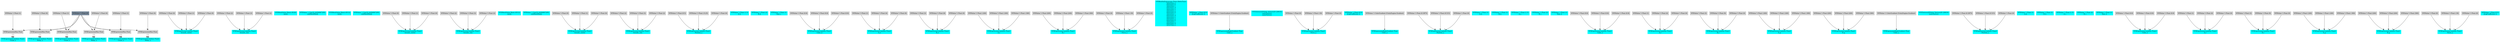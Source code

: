 digraph G {
node0 [shape="box" color="cyan" style="filled" label="VFXExpressionCombine Float2
Count_a"]
node1 [shape="box" color="lightgray" style="filled" label="VFXExpressionMax Float"]
node2 [shape="box" color="lightgray" style="filled" label="VFXValue`1 Float (1)"]
node3 [shape="box" color="lightslategray" style="filled" label="VFXValue`1 Float (0)"]
node4 [shape="box" color="cyan" style="filled" label="VFXExpressionCombine Float2
Delay_a"]
node5 [shape="box" color="lightgray" style="filled" label="VFXExpressionMax Float"]
node6 [shape="box" color="lightgray" style="filled" label="VFXValue`1 Float (0)"]
node7 [shape="box" color="cyan" style="filled" label="VFXExpressionCombine Float2
Count_a"]
node8 [shape="box" color="lightgray" style="filled" label="VFXExpressionMax Float"]
node9 [shape="box" color="lightgray" style="filled" label="VFXValue`1 Float (1)"]
node10 [shape="box" color="cyan" style="filled" label="VFXExpressionCombine Float2
Delay_a"]
node11 [shape="box" color="lightgray" style="filled" label="VFXExpressionMax Float"]
node12 [shape="box" color="lightgray" style="filled" label="VFXValue`1 Float (0)"]
node13 [shape="box" color="cyan" style="filled" label="VFXExpressionCombine Float2
Count_a"]
node14 [shape="box" color="lightgray" style="filled" label="VFXExpressionMax Float"]
node15 [shape="box" color="lightgray" style="filled" label="VFXValue`1 Float (1)"]
node16 [shape="box" color="cyan" style="filled" label="VFXExpressionCombine Float2
Delay_a"]
node17 [shape="box" color="lightgray" style="filled" label="VFXExpressionMax Float"]
node18 [shape="box" color="lightgray" style="filled" label="VFXValue`1 Float (0)"]
node19 [shape="box" color="cyan" style="filled" label="VFXExpressionCombine Float3
bounds_center"]
node20 [shape="box" color="lightgray" style="filled" label="VFXValue`1 Float (0)"]
node21 [shape="box" color="lightgray" style="filled" label="VFXValue`1 Float (1)"]
node22 [shape="box" color="lightgray" style="filled" label="VFXValue`1 Float (0)"]
node23 [shape="box" color="cyan" style="filled" label="VFXExpressionCombine Float3
bounds_size"]
node24 [shape="box" color="lightgray" style="filled" label="VFXValue`1 Float (2)"]
node25 [shape="box" color="lightgray" style="filled" label="VFXValue`1 Float (3)"]
node26 [shape="box" color="lightgray" style="filled" label="VFXValue`1 Float (2)"]
node27 [shape="box" color="cyan" style="filled" label="VFXMeshValue Mesh (8320)
mesh"]
node28 [shape="box" color="cyan" style="filled" label="VFXValue`1 Uint32 (4294967295)
subMeshMask"]
node29 [shape="box" color="cyan" style="filled" label="VFXMeshValue Mesh (8312)
mesh"]
node30 [shape="box" color="cyan" style="filled" label="VFXValue`1 Uint32 (4294967295)
subMeshMask"]
node31 [shape="box" color="cyan" style="filled" label="VFXExpressionCombine Float3
bounds_center"]
node32 [shape="box" color="lightgray" style="filled" label="VFXValue`1 Float (0)"]
node33 [shape="box" color="lightgray" style="filled" label="VFXValue`1 Float (1)"]
node34 [shape="box" color="lightgray" style="filled" label="VFXValue`1 Float (0)"]
node35 [shape="box" color="cyan" style="filled" label="VFXExpressionCombine Float3
bounds_size"]
node36 [shape="box" color="lightgray" style="filled" label="VFXValue`1 Float (2)"]
node37 [shape="box" color="lightgray" style="filled" label="VFXValue`1 Float (3)"]
node38 [shape="box" color="lightgray" style="filled" label="VFXValue`1 Float (2)"]
node39 [shape="box" color="cyan" style="filled" label="VFXMeshValue Mesh (8312)
mesh"]
node40 [shape="box" color="cyan" style="filled" label="VFXValue`1 Uint32 (4294967295)
subMeshMask"]
node41 [shape="box" color="cyan" style="filled" label="VFXExpressionCombine Float3
bounds_center"]
node42 [shape="box" color="lightgray" style="filled" label="VFXValue`1 Float (0)"]
node43 [shape="box" color="lightgray" style="filled" label="VFXValue`1 Float (1)"]
node44 [shape="box" color="lightgray" style="filled" label="VFXValue`1 Float (0)"]
node45 [shape="box" color="cyan" style="filled" label="VFXExpressionCombine Float3
bounds_size"]
node46 [shape="box" color="lightgray" style="filled" label="VFXValue`1 Float (2)"]
node47 [shape="box" color="lightgray" style="filled" label="VFXValue`1 Float (3)"]
node48 [shape="box" color="lightgray" style="filled" label="VFXValue`1 Float (2)"]
node49 [shape="box" color="cyan" style="filled" label="VFXExpressionCombine Float3
Position_a"]
node50 [shape="box" color="lightgray" style="filled" label="VFXValue`1 Float (0.5)"]
node51 [shape="box" color="lightgray" style="filled" label="VFXValue`1 Float (-0.25)"]
node52 [shape="box" color="lightgray" style="filled" label="VFXValue`1 Float (0)"]
node53 [shape="box" color="cyan" style="filled" label="VFXValue`1 Float (1.5)
A_b"]
node54 [shape="box" color="cyan" style="filled" label="VFXValue`1 Float (2)
B_b"]
node55 [shape="box" color="cyan" style="filled" label="VFXValue`1 Float (1)
Size_c"]
node56 [shape="box" color="cyan" style="filled" label="VFXExpressionCombine Float3
Color_d"]
node57 [shape="box" color="lightgray" style="filled" label="VFXValue`1 Float (0.8)"]
node58 [shape="box" color="lightgray" style="filled" label="VFXValue`1 Float (0.8)"]
node59 [shape="box" color="lightgray" style="filled" label="VFXValue`1 Float (0.8)"]
node60 [shape="box" color="cyan" style="filled" label="VFXExpressionCombine Float3
A_e"]
node61 [shape="box" color="lightgray" style="filled" label="VFXValue`1 Float (1)"]
node62 [shape="box" color="lightgray" style="filled" label="VFXValue`1 Float (4)"]
node63 [shape="box" color="lightgray" style="filled" label="VFXValue`1 Float (0)"]
node64 [shape="box" color="cyan" style="filled" label="VFXExpressionCombine Float3
B_e"]
node65 [shape="box" color="lightgray" style="filled" label="VFXValue`1 Float (3)"]
node66 [shape="box" color="lightgray" style="filled" label="VFXValue`1 Float (8)"]
node67 [shape="box" color="lightgray" style="filled" label="VFXValue`1 Float (0)"]
node68 [shape="box" color="cyan" style="filled" label="VFXExpressionCombine Float3
A_f"]
node69 [shape="box" color="lightgray" style="filled" label="VFXValue`1 Float (-240)"]
node70 [shape="box" color="lightgray" style="filled" label="VFXValue`1 Float (-240)"]
node71 [shape="box" color="lightgray" style="filled" label="VFXValue`1 Float (-360)"]
node72 [shape="box" color="cyan" style="filled" label="VFXExpressionCombine Float3
B_f"]
node73 [shape="box" color="lightgray" style="filled" label="VFXValue`1 Float (240)"]
node74 [shape="box" color="lightgray" style="filled" label="VFXValue`1 Float (240)"]
node75 [shape="box" color="lightgray" style="filled" label="VFXValue`1 Float (360)"]
node76 [shape="box" color="cyan" style="filled" label="VFXExpressionCombine Float3
Force_a"]
node77 [shape="box" color="lightgray" style="filled" label="VFXValue`1 Float (0)"]
node78 [shape="box" color="lightgray" style="filled" label="VFXValue`1 Float (-30)"]
node79 [shape="box" color="lightgray" style="filled" label="VFXValue`1 Float (0)"]
node80 [shape="box" color="cyan" style="filled" label="VFXBuiltInExpression Float (DeltaTime)
deltaTime_a
deltaTime_b
deltaTime_c
deltaTime_d
deltaTime_e
deltaTime_a
deltaTime_b
deltaTime_c
deltaTime_d
deltaTime_e
deltaTime_a
deltaTime_b
deltaTime_c
deltaTime_d
deltaTime_e"]
node81 [shape="box" color="cyan" style="filled" label="VFXValue`1 Float (0.5)
dragCoefficient_b"]
node82 [shape="box" color="cyan" style="filled" label="VFXExpressionBakeGradient Float
Color_a"]
node83 [shape="box" color="lightgray" style="filled" label="VFXValue`1 ColorGradient (UnityEngine.Gradient)"]
node84 [shape="box" color="cyan" style="filled" label="VFXTexture2DValue Texture2D (26616)
mainTexture
mainTexture"]
node85 [shape="box" color="cyan" style="filled" label="VFXExpressionCombine Float3
Force_a"]
node86 [shape="box" color="lightgray" style="filled" label="VFXValue`1 Float (0)"]
node87 [shape="box" color="lightgray" style="filled" label="VFXValue`1 Float (-30)"]
node88 [shape="box" color="lightgray" style="filled" label="VFXValue`1 Float (0)"]
node89 [shape="box" color="cyan" style="filled" label="VFXValue`1 Float (0.5)
dragCoefficient_b"]
node90 [shape="box" color="cyan" style="filled" label="VFXExpressionBakeGradient Float
Color_a"]
node91 [shape="box" color="lightgray" style="filled" label="VFXValue`1 ColorGradient (UnityEngine.Gradient)"]
node92 [shape="box" color="cyan" style="filled" label="VFXExpressionCombine Float3
Position_a"]
node93 [shape="box" color="lightgray" style="filled" label="VFXValue`1 Float (0.3875)"]
node94 [shape="box" color="lightgray" style="filled" label="VFXValue`1 Float (0.515)"]
node95 [shape="box" color="lightgray" style="filled" label="VFXValue`1 Float (0)"]
node96 [shape="box" color="cyan" style="filled" label="VFXValue`1 Float (1)
A_b"]
node97 [shape="box" color="cyan" style="filled" label="VFXValue`1 Float (1)
B_b"]
node98 [shape="box" color="cyan" style="filled" label="VFXValue`1 Float (1.5)
A_c"]
node99 [shape="box" color="cyan" style="filled" label="VFXValue`1 Float (2)
B_c"]
node100 [shape="box" color="cyan" style="filled" label="VFXValue`1 Float (1)
Size_d"]
node101 [shape="box" color="cyan" style="filled" label="VFXExpressionCombine Float3
Color_e"]
node102 [shape="box" color="lightgray" style="filled" label="VFXValue`1 Float (0.8)"]
node103 [shape="box" color="lightgray" style="filled" label="VFXValue`1 Float (0.8)"]
node104 [shape="box" color="lightgray" style="filled" label="VFXValue`1 Float (0.8)"]
node105 [shape="box" color="cyan" style="filled" label="VFXExpressionCombine Float3
A_f"]
node106 [shape="box" color="lightgray" style="filled" label="VFXValue`1 Float (1)"]
node107 [shape="box" color="lightgray" style="filled" label="VFXValue`1 Float (4)"]
node108 [shape="box" color="lightgray" style="filled" label="VFXValue`1 Float (0)"]
node109 [shape="box" color="cyan" style="filled" label="VFXExpressionCombine Float3
B_f"]
node110 [shape="box" color="lightgray" style="filled" label="VFXValue`1 Float (3)"]
node111 [shape="box" color="lightgray" style="filled" label="VFXValue`1 Float (9)"]
node112 [shape="box" color="lightgray" style="filled" label="VFXValue`1 Float (0)"]
node113 [shape="box" color="cyan" style="filled" label="VFXExpressionCombine Float3
A_g"]
node114 [shape="box" color="lightgray" style="filled" label="VFXValue`1 Float (-240)"]
node115 [shape="box" color="lightgray" style="filled" label="VFXValue`1 Float (-240)"]
node116 [shape="box" color="lightgray" style="filled" label="VFXValue`1 Float (-360)"]
node117 [shape="box" color="cyan" style="filled" label="VFXExpressionCombine Float3
B_g"]
node118 [shape="box" color="lightgray" style="filled" label="VFXValue`1 Float (240)"]
node119 [shape="box" color="lightgray" style="filled" label="VFXValue`1 Float (240)"]
node120 [shape="box" color="lightgray" style="filled" label="VFXValue`1 Float (360)"]
node121 [shape="box" color="cyan" style="filled" label="VFXExpressionBakeGradient Float
Color_a"]
node122 [shape="box" color="lightgray" style="filled" label="VFXValue`1 ColorGradient (UnityEngine.Gradient)"]
node123 [shape="box" color="cyan" style="filled" label="VFXTexture2DValue Texture2D (26616)
mainTexture"]
node124 [shape="box" color="cyan" style="filled" label="VFXExpressionCombine Float3
Position_a"]
node125 [shape="box" color="lightgray" style="filled" label="VFXValue`1 Float (0.3875)"]
node126 [shape="box" color="lightgray" style="filled" label="VFXValue`1 Float (0.515)"]
node127 [shape="box" color="lightgray" style="filled" label="VFXValue`1 Float (0)"]
node128 [shape="box" color="cyan" style="filled" label="VFXValue`1 Float (1)
A_b"]
node129 [shape="box" color="cyan" style="filled" label="VFXValue`1 Float (1)
B_b"]
node130 [shape="box" color="cyan" style="filled" label="VFXValue`1 Float (1.5)
A_c"]
node131 [shape="box" color="cyan" style="filled" label="VFXValue`1 Float (2)
B_c"]
node132 [shape="box" color="cyan" style="filled" label="VFXValue`1 Float (1)
Size_d"]
node133 [shape="box" color="cyan" style="filled" label="VFXExpressionCombine Float3
Color_e"]
node134 [shape="box" color="lightgray" style="filled" label="VFXValue`1 Float (0.8)"]
node135 [shape="box" color="lightgray" style="filled" label="VFXValue`1 Float (0.8)"]
node136 [shape="box" color="lightgray" style="filled" label="VFXValue`1 Float (0.8)"]
node137 [shape="box" color="cyan" style="filled" label="VFXExpressionCombine Float3
A_f"]
node138 [shape="box" color="lightgray" style="filled" label="VFXValue`1 Float (1)"]
node139 [shape="box" color="lightgray" style="filled" label="VFXValue`1 Float (4)"]
node140 [shape="box" color="lightgray" style="filled" label="VFXValue`1 Float (0)"]
node141 [shape="box" color="cyan" style="filled" label="VFXExpressionCombine Float3
B_f"]
node142 [shape="box" color="lightgray" style="filled" label="VFXValue`1 Float (3)"]
node143 [shape="box" color="lightgray" style="filled" label="VFXValue`1 Float (9)"]
node144 [shape="box" color="lightgray" style="filled" label="VFXValue`1 Float (0)"]
node145 [shape="box" color="cyan" style="filled" label="VFXExpressionCombine Float3
A_g"]
node146 [shape="box" color="lightgray" style="filled" label="VFXValue`1 Float (-240)"]
node147 [shape="box" color="lightgray" style="filled" label="VFXValue`1 Float (-240)"]
node148 [shape="box" color="lightgray" style="filled" label="VFXValue`1 Float (-360)"]
node149 [shape="box" color="cyan" style="filled" label="VFXExpressionCombine Float3
B_g"]
node150 [shape="box" color="lightgray" style="filled" label="VFXValue`1 Float (240)"]
node151 [shape="box" color="lightgray" style="filled" label="VFXValue`1 Float (240)"]
node152 [shape="box" color="lightgray" style="filled" label="VFXValue`1 Float (360)"]
node153 [shape="box" color="cyan" style="filled" label="VFXExpressionCombine Float3
Force_a"]
node154 [shape="box" color="lightgray" style="filled" label="VFXValue`1 Float (0)"]
node155 [shape="box" color="lightgray" style="filled" label="VFXValue`1 Float (-30)"]
node156 [shape="box" color="lightgray" style="filled" label="VFXValue`1 Float (0)"]
node157 [shape="box" color="cyan" style="filled" label="VFXValue`1 Float (0.5)
dragCoefficient_b"]
node1 -> node0 [headlabel="0"]
node1 -> node0 [headlabel="1"]
node2 -> node1 [headlabel="0"]
node3 -> node1 [headlabel="1"]
node5 -> node4 [headlabel="0"]
node5 -> node4 [headlabel="1"]
node6 -> node5 [headlabel="0"]
node3 -> node5 [headlabel="1"]
node8 -> node7 [headlabel="0"]
node8 -> node7 [headlabel="1"]
node9 -> node8 [headlabel="0"]
node3 -> node8 [headlabel="1"]
node11 -> node10 [headlabel="0"]
node11 -> node10 [headlabel="1"]
node12 -> node11 [headlabel="0"]
node3 -> node11 [headlabel="1"]
node14 -> node13 [headlabel="0"]
node14 -> node13 [headlabel="1"]
node15 -> node14 [headlabel="0"]
node3 -> node14 [headlabel="1"]
node17 -> node16 [headlabel="0"]
node17 -> node16 [headlabel="1"]
node18 -> node17 [headlabel="0"]
node3 -> node17 [headlabel="1"]
node20 -> node19 [headlabel="0"]
node21 -> node19 [headlabel="1"]
node22 -> node19 [headlabel="2"]
node24 -> node23 [headlabel="0"]
node25 -> node23 [headlabel="1"]
node26 -> node23 [headlabel="2"]
node32 -> node31 [headlabel="0"]
node33 -> node31 [headlabel="1"]
node34 -> node31 [headlabel="2"]
node36 -> node35 [headlabel="0"]
node37 -> node35 [headlabel="1"]
node38 -> node35 [headlabel="2"]
node42 -> node41 [headlabel="0"]
node43 -> node41 [headlabel="1"]
node44 -> node41 [headlabel="2"]
node46 -> node45 [headlabel="0"]
node47 -> node45 [headlabel="1"]
node48 -> node45 [headlabel="2"]
node50 -> node49 [headlabel="0"]
node51 -> node49 [headlabel="1"]
node52 -> node49 [headlabel="2"]
node57 -> node56 [headlabel="0"]
node58 -> node56 [headlabel="1"]
node59 -> node56 [headlabel="2"]
node61 -> node60 [headlabel="0"]
node62 -> node60 [headlabel="1"]
node63 -> node60 [headlabel="2"]
node65 -> node64 [headlabel="0"]
node66 -> node64 [headlabel="1"]
node67 -> node64 [headlabel="2"]
node69 -> node68 [headlabel="0"]
node70 -> node68 [headlabel="1"]
node71 -> node68 [headlabel="2"]
node73 -> node72 [headlabel="0"]
node74 -> node72 [headlabel="1"]
node75 -> node72 [headlabel="2"]
node77 -> node76 [headlabel="0"]
node78 -> node76 [headlabel="1"]
node79 -> node76 [headlabel="2"]
node83 -> node82 
node86 -> node85 [headlabel="0"]
node87 -> node85 [headlabel="1"]
node88 -> node85 [headlabel="2"]
node91 -> node90 
node93 -> node92 [headlabel="0"]
node94 -> node92 [headlabel="1"]
node95 -> node92 [headlabel="2"]
node102 -> node101 [headlabel="0"]
node103 -> node101 [headlabel="1"]
node104 -> node101 [headlabel="2"]
node106 -> node105 [headlabel="0"]
node107 -> node105 [headlabel="1"]
node108 -> node105 [headlabel="2"]
node110 -> node109 [headlabel="0"]
node111 -> node109 [headlabel="1"]
node112 -> node109 [headlabel="2"]
node114 -> node113 [headlabel="0"]
node115 -> node113 [headlabel="1"]
node116 -> node113 [headlabel="2"]
node118 -> node117 [headlabel="0"]
node119 -> node117 [headlabel="1"]
node120 -> node117 [headlabel="2"]
node122 -> node121 
node125 -> node124 [headlabel="0"]
node126 -> node124 [headlabel="1"]
node127 -> node124 [headlabel="2"]
node134 -> node133 [headlabel="0"]
node135 -> node133 [headlabel="1"]
node136 -> node133 [headlabel="2"]
node138 -> node137 [headlabel="0"]
node139 -> node137 [headlabel="1"]
node140 -> node137 [headlabel="2"]
node142 -> node141 [headlabel="0"]
node143 -> node141 [headlabel="1"]
node144 -> node141 [headlabel="2"]
node146 -> node145 [headlabel="0"]
node147 -> node145 [headlabel="1"]
node148 -> node145 [headlabel="2"]
node150 -> node149 [headlabel="0"]
node151 -> node149 [headlabel="1"]
node152 -> node149 [headlabel="2"]
node154 -> node153 [headlabel="0"]
node155 -> node153 [headlabel="1"]
node156 -> node153 [headlabel="2"]
}
